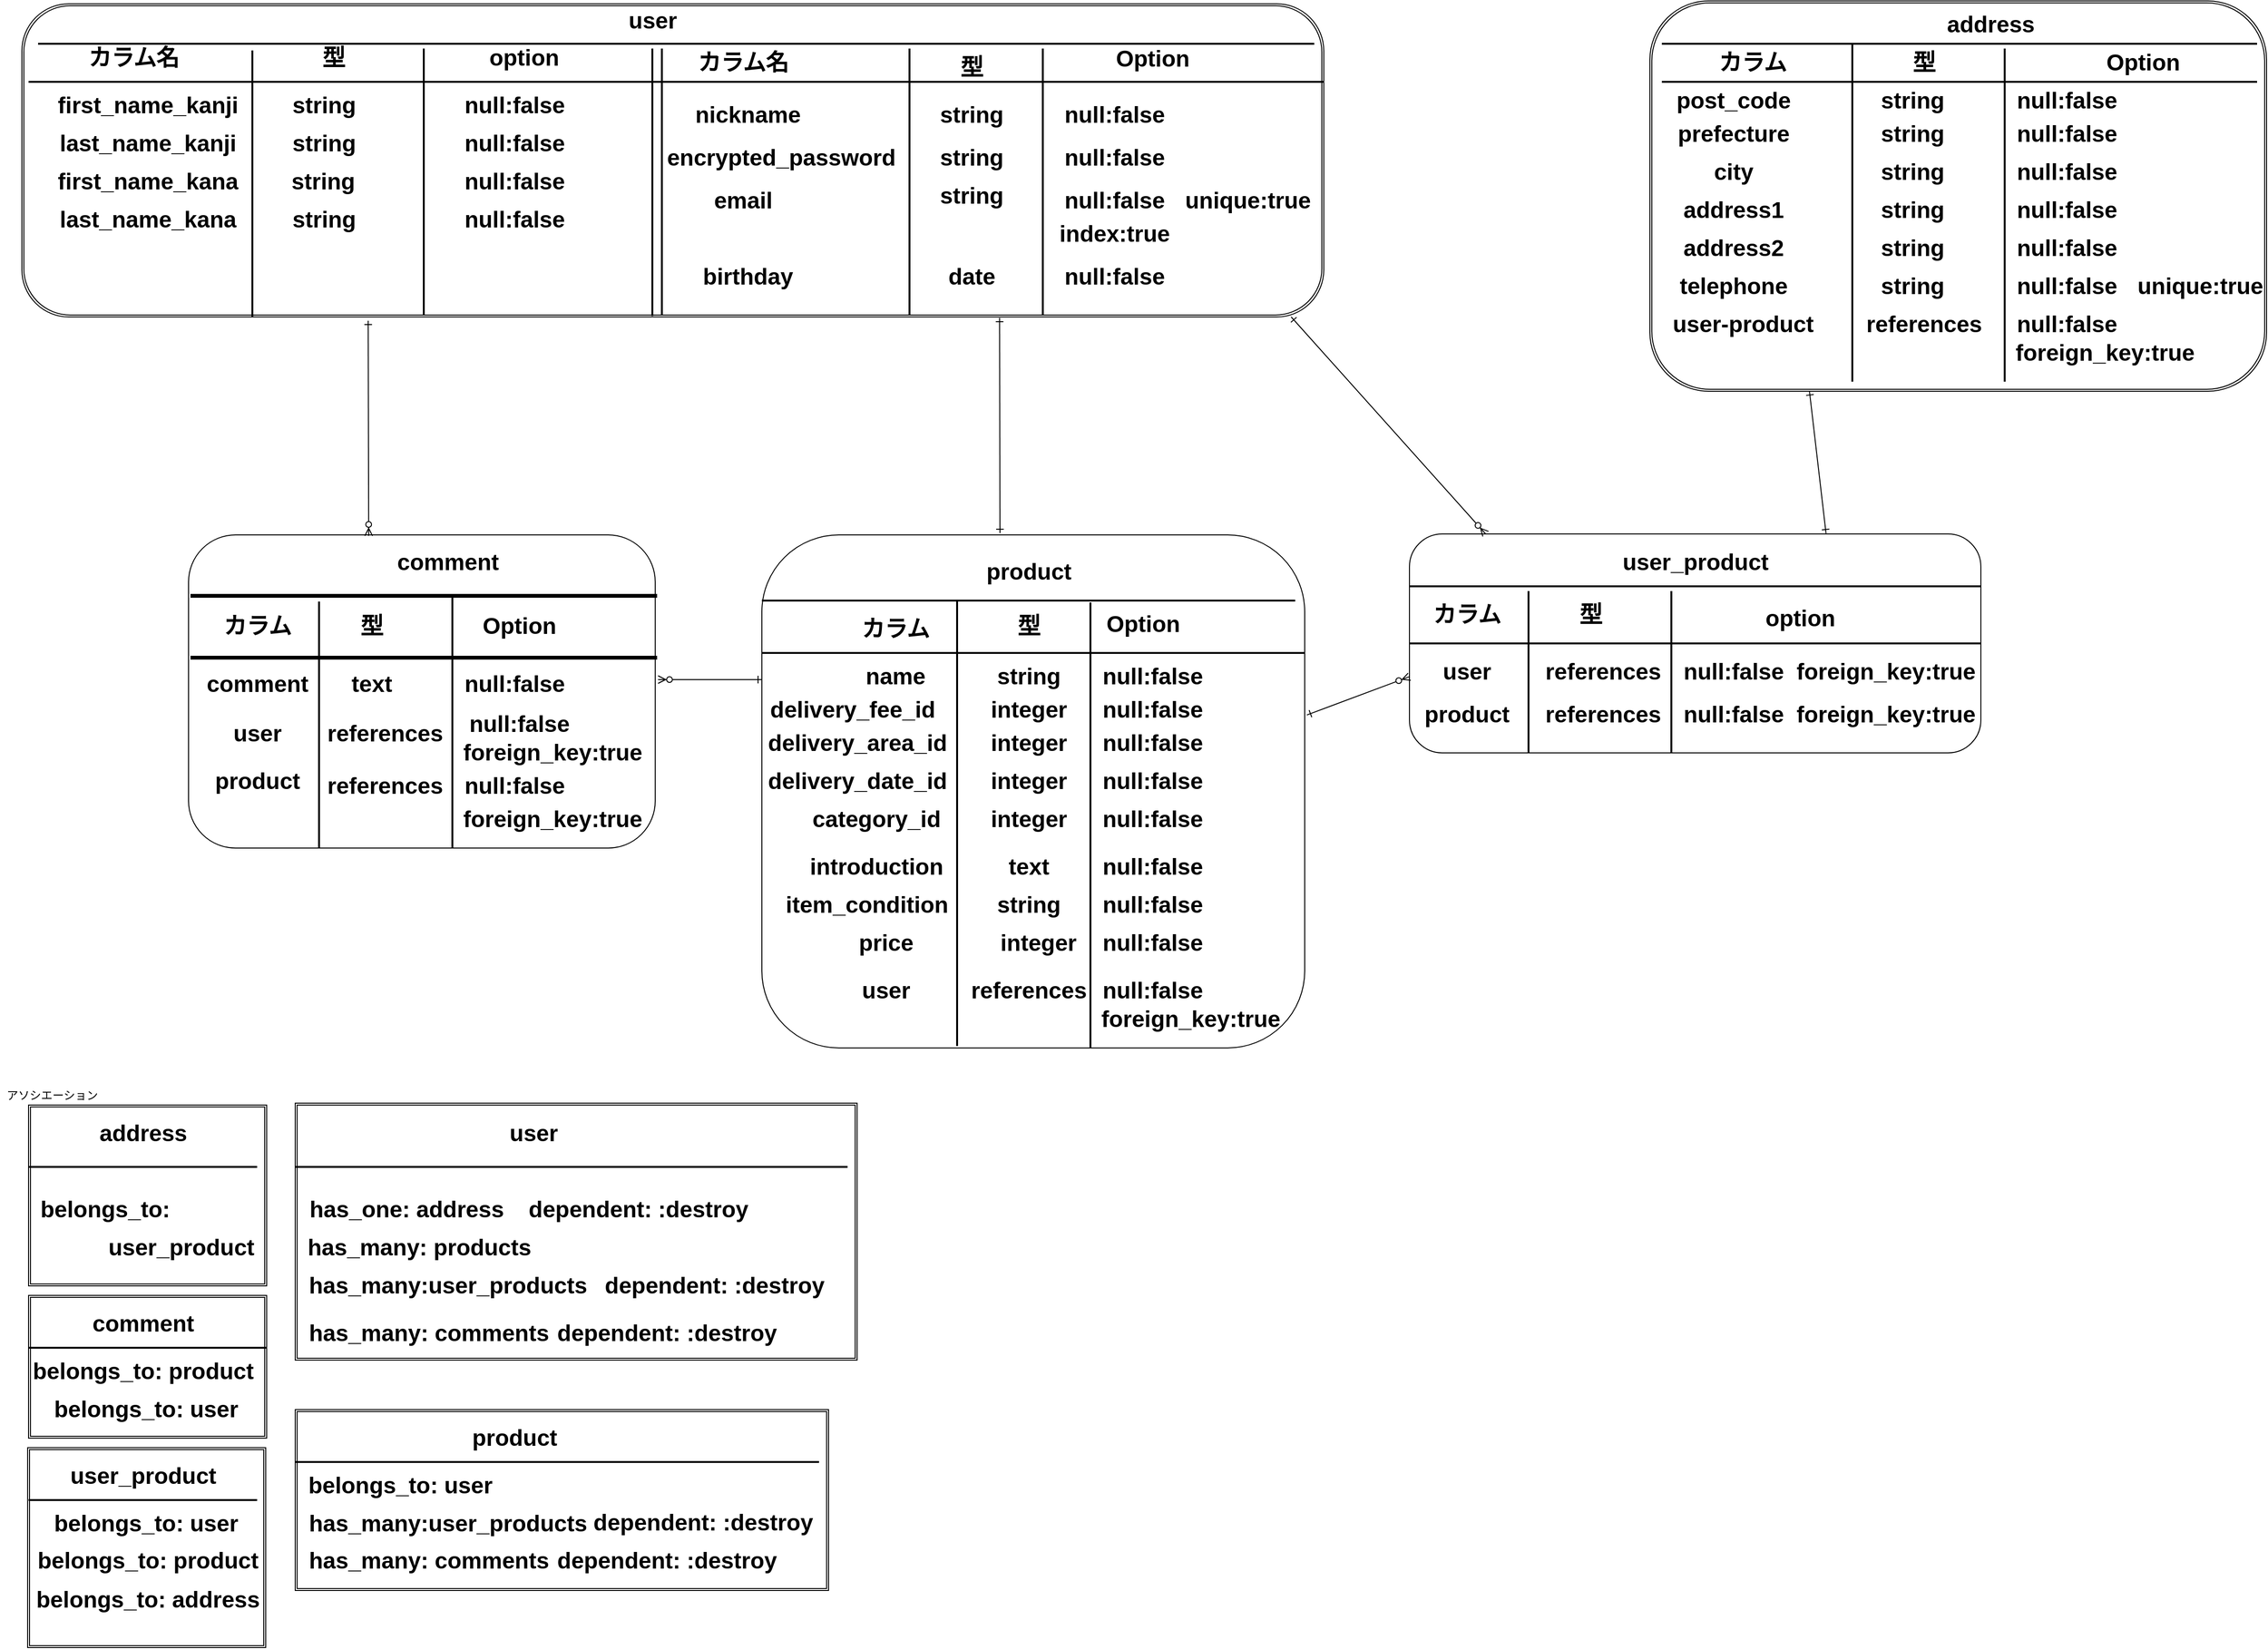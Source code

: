 <mxfile version="13.10.0" type="embed">
    <diagram id="647U5bfidk_C5RI7VSOH" name="ページ1">
        <mxGraphModel dx="568" dy="560" grid="1" gridSize="10" guides="1" tooltips="1" connect="0" arrows="0" fold="1" page="1" pageScale="1" pageWidth="827" pageHeight="1169" math="0" shadow="0">
            <root>
                <mxCell id="0"/>
                <mxCell id="1" parent="0"/>
                <mxCell id="357" value="" style="shape=ext;double=1;rounded=0;whiteSpace=wrap;html=1;" parent="1" vertex="1">
                    <mxGeometry x="40" y="1400" width="250" height="150" as="geometry"/>
                </mxCell>
                <mxCell id="343" value="" style="rounded=1;whiteSpace=wrap;html=1;" parent="1" vertex="1">
                    <mxGeometry x="208" y="601" width="490" height="329" as="geometry"/>
                </mxCell>
                <mxCell id="7" style="edgeStyle=none;sketch=0;orthogonalLoop=1;jettySize=auto;html=1;exitX=0.5;exitY=0;exitDx=0;exitDy=0;exitPerimeter=0;" parent="1" edge="1">
                    <mxGeometry relative="1" as="geometry">
                        <mxPoint x="215" y="260" as="sourcePoint"/>
                        <mxPoint x="215" y="260" as="targetPoint"/>
                    </mxGeometry>
                </mxCell>
                <mxCell id="89" value="" style="shape=ext;double=1;rounded=1;whiteSpace=wrap;html=1;" parent="1" vertex="1">
                    <mxGeometry x="33" y="43" width="1367" height="329" as="geometry"/>
                </mxCell>
                <mxCell id="90" value="" style="line;strokeWidth=2;html=1;" parent="1" vertex="1">
                    <mxGeometry x="50" y="80" width="660" height="10" as="geometry"/>
                </mxCell>
                <mxCell id="92" value="first_name_kanji" style="text;strokeColor=none;fillColor=none;html=1;fontSize=24;fontStyle=1;verticalAlign=middle;align=center;" parent="1" vertex="1">
                    <mxGeometry x="60" y="130" width="210" height="40" as="geometry"/>
                </mxCell>
                <mxCell id="94" value="last_name_kanji" style="text;strokeColor=none;fillColor=none;html=1;fontSize=24;fontStyle=1;verticalAlign=middle;align=center;" parent="1" vertex="1">
                    <mxGeometry x="60" y="170" width="210" height="40" as="geometry"/>
                </mxCell>
                <mxCell id="95" value="first_name_kana" style="text;strokeColor=none;fillColor=none;html=1;fontSize=24;fontStyle=1;verticalAlign=middle;align=center;" parent="1" vertex="1">
                    <mxGeometry x="110" y="210" width="110" height="40" as="geometry"/>
                </mxCell>
                <mxCell id="96" value="last_name_kana" style="text;strokeColor=none;fillColor=none;html=1;fontSize=24;fontStyle=1;verticalAlign=middle;align=center;" parent="1" vertex="1">
                    <mxGeometry x="112.5" y="250" width="105" height="40" as="geometry"/>
                </mxCell>
                <mxCell id="97" value="birthday" style="text;strokeColor=none;fillColor=none;html=1;fontSize=24;fontStyle=1;verticalAlign=middle;align=center;" parent="1" vertex="1">
                    <mxGeometry x="745" y="310" width="100" height="40" as="geometry"/>
                </mxCell>
                <mxCell id="102" value="" style="line;strokeWidth=2;html=1;" parent="1" vertex="1">
                    <mxGeometry x="40" y="120" width="1360" height="10" as="geometry"/>
                </mxCell>
                <mxCell id="103" value="" style="line;strokeWidth=2;direction=south;html=1;" parent="1" vertex="1">
                    <mxGeometry x="270" y="92" width="10" height="280" as="geometry"/>
                </mxCell>
                <mxCell id="104" value="カラム名" style="text;strokeColor=none;fillColor=none;html=1;fontSize=24;fontStyle=1;verticalAlign=middle;align=center;" parent="1" vertex="1">
                    <mxGeometry x="100" y="80" width="100" height="40" as="geometry"/>
                </mxCell>
                <mxCell id="106" value="型" style="text;strokeColor=none;fillColor=none;html=1;fontSize=24;fontStyle=1;verticalAlign=middle;align=center;" parent="1" vertex="1">
                    <mxGeometry x="310" y="80" width="100" height="40" as="geometry"/>
                </mxCell>
                <mxCell id="107" value="string" style="text;strokeColor=none;fillColor=none;html=1;fontSize=24;fontStyle=1;verticalAlign=middle;align=center;" parent="1" vertex="1">
                    <mxGeometry x="300" y="130" width="100" height="40" as="geometry"/>
                </mxCell>
                <mxCell id="108" value="string" style="text;strokeColor=none;fillColor=none;html=1;fontSize=24;fontStyle=1;verticalAlign=middle;align=center;" parent="1" vertex="1">
                    <mxGeometry x="300" y="170" width="100" height="40" as="geometry"/>
                </mxCell>
                <mxCell id="109" value="string" style="text;strokeColor=none;fillColor=none;html=1;fontSize=24;fontStyle=1;verticalAlign=middle;align=center;" parent="1" vertex="1">
                    <mxGeometry x="299" y="210" width="100" height="40" as="geometry"/>
                </mxCell>
                <mxCell id="110" value="string" style="text;strokeColor=none;fillColor=none;html=1;fontSize=24;fontStyle=1;verticalAlign=middle;align=center;" parent="1" vertex="1">
                    <mxGeometry x="300" y="250" width="100" height="40" as="geometry"/>
                </mxCell>
                <mxCell id="111" value="date" style="text;strokeColor=none;fillColor=none;html=1;fontSize=24;fontStyle=1;verticalAlign=middle;align=center;" parent="1" vertex="1">
                    <mxGeometry x="980" y="310" width="100" height="40" as="geometry"/>
                </mxCell>
                <mxCell id="117" value="" style="line;strokeWidth=2;direction=south;html=1;" parent="1" vertex="1">
                    <mxGeometry x="450" y="90" width="10" height="280" as="geometry"/>
                </mxCell>
                <mxCell id="119" value="option" style="text;strokeColor=none;fillColor=none;html=1;fontSize=24;fontStyle=1;verticalAlign=middle;align=center;" parent="1" vertex="1">
                    <mxGeometry x="510" y="80" width="100" height="40" as="geometry"/>
                </mxCell>
                <mxCell id="122" value="null:false" style="text;strokeColor=none;fillColor=none;html=1;fontSize=24;fontStyle=1;verticalAlign=middle;align=center;" parent="1" vertex="1">
                    <mxGeometry x="500" y="130" width="100" height="40" as="geometry"/>
                </mxCell>
                <mxCell id="123" value="null:false" style="text;strokeColor=none;fillColor=none;html=1;fontSize=24;fontStyle=1;verticalAlign=middle;align=center;" parent="1" vertex="1">
                    <mxGeometry x="500" y="170" width="100" height="40" as="geometry"/>
                </mxCell>
                <mxCell id="124" value="null:false" style="text;strokeColor=none;fillColor=none;html=1;fontSize=24;fontStyle=1;verticalAlign=middle;align=center;" parent="1" vertex="1">
                    <mxGeometry x="500" y="210" width="100" height="40" as="geometry"/>
                </mxCell>
                <mxCell id="125" value="null:false" style="text;strokeColor=none;fillColor=none;html=1;fontSize=24;fontStyle=1;verticalAlign=middle;align=center;" parent="1" vertex="1">
                    <mxGeometry x="500" y="250" width="100" height="40" as="geometry"/>
                </mxCell>
                <mxCell id="126" value="null:false" style="text;strokeColor=none;fillColor=none;html=1;fontSize=24;fontStyle=1;verticalAlign=middle;align=center;" parent="1" vertex="1">
                    <mxGeometry x="1130" y="310" width="100" height="40" as="geometry"/>
                </mxCell>
                <mxCell id="137" value="" style="line;strokeWidth=2;html=1;" parent="1" vertex="1">
                    <mxGeometry x="710" y="80" width="680" height="10" as="geometry"/>
                </mxCell>
                <mxCell id="138" value="nickname" style="text;strokeColor=none;fillColor=none;html=1;fontSize=24;fontStyle=1;verticalAlign=middle;align=center;" parent="1" vertex="1">
                    <mxGeometry x="745" y="140" width="100" height="40" as="geometry"/>
                </mxCell>
                <mxCell id="140" value="email" style="text;strokeColor=none;fillColor=none;html=1;fontSize=24;fontStyle=1;verticalAlign=middle;align=center;" parent="1" vertex="1">
                    <mxGeometry x="740" y="230" width="100" height="40" as="geometry"/>
                </mxCell>
                <mxCell id="141" value="" style="line;strokeWidth=2;direction=south;html=1;" parent="1" vertex="1">
                    <mxGeometry x="960" y="90" width="10" height="280" as="geometry"/>
                </mxCell>
                <mxCell id="144" value="string" style="text;strokeColor=none;fillColor=none;html=1;fontSize=24;fontStyle=1;verticalAlign=middle;align=center;" parent="1" vertex="1">
                    <mxGeometry x="980" y="140" width="100" height="40" as="geometry"/>
                </mxCell>
                <mxCell id="145" value="string" style="text;strokeColor=none;fillColor=none;html=1;fontSize=24;fontStyle=1;verticalAlign=middle;align=center;" parent="1" vertex="1">
                    <mxGeometry x="980" y="185" width="100" height="40" as="geometry"/>
                </mxCell>
                <mxCell id="146" value="string" style="text;strokeColor=none;fillColor=none;html=1;fontSize=24;fontStyle=1;verticalAlign=middle;align=center;rotation=0;" parent="1" vertex="1">
                    <mxGeometry x="980" y="225" width="100" height="40" as="geometry"/>
                </mxCell>
                <mxCell id="147" value="" style="line;strokeWidth=2;direction=south;html=1;" parent="1" vertex="1">
                    <mxGeometry x="1100" y="90" width="10" height="280" as="geometry"/>
                </mxCell>
                <mxCell id="149" value="null:false" style="text;strokeColor=none;fillColor=none;html=1;fontSize=24;fontStyle=1;verticalAlign=middle;align=center;" parent="1" vertex="1">
                    <mxGeometry x="1130" y="140" width="100" height="40" as="geometry"/>
                </mxCell>
                <mxCell id="151" value="null:false" style="text;strokeColor=none;fillColor=none;html=1;fontSize=24;fontStyle=1;verticalAlign=middle;align=center;" parent="1" vertex="1">
                    <mxGeometry x="1130" y="230" width="100" height="40" as="geometry"/>
                </mxCell>
                <mxCell id="152" value="unique:true" style="text;strokeColor=none;fillColor=none;html=1;fontSize=24;fontStyle=1;verticalAlign=middle;align=center;" parent="1" vertex="1">
                    <mxGeometry x="1270" y="230" width="100" height="40" as="geometry"/>
                </mxCell>
                <mxCell id="153" value="" style="shape=ext;double=1;rounded=1;whiteSpace=wrap;html=1;" parent="1" vertex="1">
                    <mxGeometry x="1742.5" y="40" width="647.5" height="410" as="geometry"/>
                </mxCell>
                <mxCell id="154" value="" style="line;strokeWidth=2;html=1;" parent="1" vertex="1">
                    <mxGeometry x="1755" y="80" width="625" height="10" as="geometry"/>
                </mxCell>
                <mxCell id="155" value="address" style="text;strokeColor=none;fillColor=none;html=1;fontSize=24;fontStyle=1;verticalAlign=middle;align=center;" parent="1" vertex="1">
                    <mxGeometry x="2050" y="45" width="100" height="40" as="geometry"/>
                </mxCell>
                <mxCell id="157" value="" style="line;strokeWidth=2;html=1;" parent="1" vertex="1">
                    <mxGeometry x="1755" y="120" width="625" height="10" as="geometry"/>
                </mxCell>
                <mxCell id="159" value="prefecture" style="text;strokeColor=none;fillColor=none;html=1;fontSize=24;fontStyle=1;verticalAlign=middle;align=center;" parent="1" vertex="1">
                    <mxGeometry x="1780" y="160" width="100" height="40" as="geometry"/>
                </mxCell>
                <mxCell id="160" value="city" style="text;strokeColor=none;fillColor=none;html=1;fontSize=24;fontStyle=1;verticalAlign=middle;align=center;" parent="1" vertex="1">
                    <mxGeometry x="1780" y="200" width="100" height="40" as="geometry"/>
                </mxCell>
                <mxCell id="161" value="address1" style="text;strokeColor=none;fillColor=none;html=1;fontSize=24;fontStyle=1;verticalAlign=middle;align=center;" parent="1" vertex="1">
                    <mxGeometry x="1780" y="240" width="100" height="40" as="geometry"/>
                </mxCell>
                <mxCell id="162" value="address2" style="text;strokeColor=none;fillColor=none;html=1;fontSize=24;fontStyle=1;verticalAlign=middle;align=center;" parent="1" vertex="1">
                    <mxGeometry x="1780" y="280" width="100" height="40" as="geometry"/>
                </mxCell>
                <mxCell id="163" value="telephone" style="text;strokeColor=none;fillColor=none;html=1;fontSize=24;fontStyle=1;verticalAlign=middle;align=center;" parent="1" vertex="1">
                    <mxGeometry x="1780" y="320" width="100" height="40" as="geometry"/>
                </mxCell>
                <mxCell id="164" value="カラム" style="text;strokeColor=none;fillColor=none;html=1;fontSize=24;fontStyle=1;verticalAlign=middle;align=center;" parent="1" vertex="1">
                    <mxGeometry x="1800" y="85" width="100" height="40" as="geometry"/>
                </mxCell>
                <mxCell id="165" value="" style="line;strokeWidth=2;direction=south;html=1;" parent="1" vertex="1">
                    <mxGeometry x="1950" y="85" width="10" height="355" as="geometry"/>
                </mxCell>
                <mxCell id="166" value="型" style="text;strokeColor=none;fillColor=none;html=1;fontSize=24;fontStyle=1;verticalAlign=middle;align=center;" parent="1" vertex="1">
                    <mxGeometry x="1980" y="85" width="100" height="40" as="geometry"/>
                </mxCell>
                <mxCell id="169" value="string" style="text;strokeColor=none;fillColor=none;html=1;fontSize=24;fontStyle=1;verticalAlign=middle;align=center;" parent="1" vertex="1">
                    <mxGeometry x="1968" y="240" width="100" height="40" as="geometry"/>
                </mxCell>
                <mxCell id="170" value="string" style="text;strokeColor=none;fillColor=none;html=1;fontSize=24;fontStyle=1;verticalAlign=middle;align=center;" parent="1" vertex="1">
                    <mxGeometry x="1968" y="160" width="100" height="40" as="geometry"/>
                </mxCell>
                <mxCell id="171" value="string" style="text;strokeColor=none;fillColor=none;html=1;fontSize=24;fontStyle=1;verticalAlign=middle;align=center;" parent="1" vertex="1">
                    <mxGeometry x="1968" y="200" width="100" height="40" as="geometry"/>
                </mxCell>
                <mxCell id="172" value="string" style="text;strokeColor=none;fillColor=none;html=1;fontSize=24;fontStyle=1;verticalAlign=middle;align=center;" parent="1" vertex="1">
                    <mxGeometry x="1968" y="280" width="100" height="40" as="geometry"/>
                </mxCell>
                <mxCell id="174" value="" style="line;strokeWidth=2;direction=south;html=1;" parent="1" vertex="1">
                    <mxGeometry x="2110" y="90" width="10" height="350" as="geometry"/>
                </mxCell>
                <mxCell id="175" value="user-product" style="text;strokeColor=none;fillColor=none;html=1;fontSize=24;fontStyle=1;verticalAlign=middle;align=center;" parent="1" vertex="1">
                    <mxGeometry x="1790" y="360" width="100" height="40" as="geometry"/>
                </mxCell>
                <mxCell id="176" value="references" style="text;strokeColor=none;fillColor=none;html=1;fontSize=24;fontStyle=1;verticalAlign=middle;align=center;" parent="1" vertex="1">
                    <mxGeometry x="1980" y="360" width="100" height="40" as="geometry"/>
                </mxCell>
                <mxCell id="178" value="Option" style="text;strokeColor=none;fillColor=none;html=1;fontSize=24;fontStyle=1;verticalAlign=middle;align=center;" parent="1" vertex="1">
                    <mxGeometry x="2210" y="85" width="100" height="40" as="geometry"/>
                </mxCell>
                <mxCell id="179" value="null:false" style="text;strokeColor=none;fillColor=none;html=1;fontSize=24;fontStyle=1;verticalAlign=middle;align=center;" parent="1" vertex="1">
                    <mxGeometry x="2130" y="125" width="100" height="40" as="geometry"/>
                </mxCell>
                <mxCell id="180" value="null:false" style="text;strokeColor=none;fillColor=none;html=1;fontSize=24;fontStyle=1;verticalAlign=middle;align=center;" parent="1" vertex="1">
                    <mxGeometry x="2130" y="160" width="100" height="40" as="geometry"/>
                </mxCell>
                <mxCell id="181" value="null:false" style="text;strokeColor=none;fillColor=none;html=1;fontSize=24;fontStyle=1;verticalAlign=middle;align=center;" parent="1" vertex="1">
                    <mxGeometry x="2130" y="200" width="100" height="40" as="geometry"/>
                </mxCell>
                <mxCell id="184" value="null:false" style="text;strokeColor=none;fillColor=none;html=1;fontSize=24;fontStyle=1;verticalAlign=middle;align=center;" parent="1" vertex="1">
                    <mxGeometry x="2130" y="360" width="100" height="40" as="geometry"/>
                </mxCell>
                <mxCell id="185" value="unique:true" style="text;strokeColor=none;fillColor=none;html=1;fontSize=24;fontStyle=1;verticalAlign=middle;align=center;" parent="1" vertex="1">
                    <mxGeometry x="2270" y="320" width="100" height="40" as="geometry"/>
                </mxCell>
                <mxCell id="196" value="" style="rounded=1;whiteSpace=wrap;html=1;" parent="1" vertex="1">
                    <mxGeometry x="810" y="601" width="570" height="539" as="geometry"/>
                </mxCell>
                <mxCell id="198" value="" style="rounded=1;whiteSpace=wrap;html=1;" parent="1" vertex="1">
                    <mxGeometry x="1490" y="600" width="600" height="230" as="geometry"/>
                </mxCell>
                <mxCell id="199" value="" style="line;strokeWidth=2;html=1;" parent="1" vertex="1">
                    <mxGeometry x="1490" y="650" width="600" height="10" as="geometry"/>
                </mxCell>
                <mxCell id="200" value="user_product" style="text;strokeColor=none;fillColor=none;html=1;fontSize=24;fontStyle=1;verticalAlign=middle;align=center;" parent="1" vertex="1">
                    <mxGeometry x="1740" y="610" width="100" height="40" as="geometry"/>
                </mxCell>
                <mxCell id="201" value="" style="line;strokeWidth=2;html=1;" parent="1" vertex="1">
                    <mxGeometry x="1490" y="710" width="600" height="10" as="geometry"/>
                </mxCell>
                <mxCell id="202" value="カラム" style="text;strokeColor=none;fillColor=none;html=1;fontSize=24;fontStyle=1;verticalAlign=middle;align=center;" parent="1" vertex="1">
                    <mxGeometry x="1500" y="665" width="100" height="40" as="geometry"/>
                </mxCell>
                <mxCell id="203" value="user" style="text;strokeColor=none;fillColor=none;html=1;fontSize=24;fontStyle=1;verticalAlign=middle;align=center;" parent="1" vertex="1">
                    <mxGeometry x="1500" y="725" width="100" height="40" as="geometry"/>
                </mxCell>
                <mxCell id="205" value="product" style="text;strokeColor=none;fillColor=none;html=1;fontSize=24;fontStyle=1;verticalAlign=middle;align=center;" parent="1" vertex="1">
                    <mxGeometry x="1500" y="770" width="100" height="40" as="geometry"/>
                </mxCell>
                <mxCell id="206" value="" style="line;strokeWidth=2;direction=south;html=1;" parent="1" vertex="1">
                    <mxGeometry x="1610" y="660" width="10" height="170" as="geometry"/>
                </mxCell>
                <mxCell id="207" value="型" style="text;strokeColor=none;fillColor=none;html=1;fontSize=24;fontStyle=1;verticalAlign=middle;align=center;" parent="1" vertex="1">
                    <mxGeometry x="1630" y="665" width="100" height="40" as="geometry"/>
                </mxCell>
                <mxCell id="209" value="references" style="text;strokeColor=none;fillColor=none;html=1;fontSize=24;fontStyle=1;verticalAlign=middle;align=center;" parent="1" vertex="1">
                    <mxGeometry x="1642.5" y="725" width="100" height="40" as="geometry"/>
                </mxCell>
                <mxCell id="210" value="references" style="text;strokeColor=none;fillColor=none;html=1;fontSize=24;fontStyle=1;verticalAlign=middle;align=center;" parent="1" vertex="1">
                    <mxGeometry x="1642.5" y="770" width="100" height="40" as="geometry"/>
                </mxCell>
                <mxCell id="211" value="" style="line;strokeWidth=2;direction=south;html=1;" parent="1" vertex="1">
                    <mxGeometry x="1760" y="660" width="10" height="170" as="geometry"/>
                </mxCell>
                <mxCell id="212" value="option" style="text;strokeColor=none;fillColor=none;html=1;fontSize=24;fontStyle=1;verticalAlign=middle;align=center;" parent="1" vertex="1">
                    <mxGeometry x="1850" y="669" width="100" height="40" as="geometry"/>
                </mxCell>
                <mxCell id="214" value="" style="line;strokeWidth=2;html=1;" parent="1" vertex="1">
                    <mxGeometry x="810" y="665" width="560" height="10" as="geometry"/>
                </mxCell>
                <mxCell id="215" value="product" style="text;strokeColor=none;fillColor=none;html=1;fontSize=24;fontStyle=1;verticalAlign=middle;align=center;" parent="1" vertex="1">
                    <mxGeometry x="1040" y="620" width="100" height="40" as="geometry"/>
                </mxCell>
                <mxCell id="216" value="Option" style="text;strokeColor=none;fillColor=none;html=1;fontSize=24;fontStyle=1;verticalAlign=middle;align=center;" parent="1" vertex="1">
                    <mxGeometry x="1160" y="677" width="100" height="35" as="geometry"/>
                </mxCell>
                <mxCell id="217" value="" style="line;strokeWidth=2;html=1;" parent="1" vertex="1">
                    <mxGeometry x="810" y="720" width="570" height="10" as="geometry"/>
                </mxCell>
                <mxCell id="218" value="name" style="text;strokeColor=none;fillColor=none;html=1;fontSize=24;fontStyle=1;verticalAlign=middle;align=center;" parent="1" vertex="1">
                    <mxGeometry x="900" y="730" width="100" height="40" as="geometry"/>
                </mxCell>
                <mxCell id="222" value="category_id" style="text;strokeColor=none;fillColor=none;html=1;fontSize=24;fontStyle=1;verticalAlign=middle;align=center;" parent="1" vertex="1">
                    <mxGeometry x="880" y="880" width="100" height="40" as="geometry"/>
                </mxCell>
                <mxCell id="223" value="delivery_fee_id" style="text;strokeColor=none;fillColor=none;html=1;fontSize=24;fontStyle=1;verticalAlign=middle;align=center;" parent="1" vertex="1">
                    <mxGeometry x="850" y="765" width="110" height="40" as="geometry"/>
                </mxCell>
                <mxCell id="224" value="カラム" style="text;strokeColor=none;fillColor=none;html=1;fontSize=24;fontStyle=1;verticalAlign=middle;align=center;" parent="1" vertex="1">
                    <mxGeometry x="900" y="682" width="100" height="35" as="geometry"/>
                </mxCell>
                <mxCell id="225" value="delivery_area_id" style="text;strokeColor=none;fillColor=none;html=1;fontSize=24;fontStyle=1;verticalAlign=middle;align=center;" parent="1" vertex="1">
                    <mxGeometry x="860" y="800" width="100" height="40" as="geometry"/>
                </mxCell>
                <mxCell id="226" value="product" style="text;strokeColor=none;fillColor=none;html=1;fontSize=24;fontStyle=1;verticalAlign=middle;align=center;" parent="1" vertex="1">
                    <mxGeometry x="230" y="840" width="100" height="40" as="geometry"/>
                </mxCell>
                <mxCell id="229" value="" style="line;strokeWidth=2;direction=south;html=1;" parent="1" vertex="1">
                    <mxGeometry x="1010" y="669" width="10" height="469" as="geometry"/>
                </mxCell>
                <mxCell id="230" value="" style="line;strokeWidth=2;direction=south;html=1;" parent="1" vertex="1">
                    <mxGeometry x="1150" y="672" width="10" height="468" as="geometry"/>
                </mxCell>
                <mxCell id="231" value="型" style="text;strokeColor=none;fillColor=none;html=1;fontSize=24;fontStyle=1;verticalAlign=middle;align=center;" parent="1" vertex="1">
                    <mxGeometry x="1040" y="677" width="100" height="40" as="geometry"/>
                </mxCell>
                <mxCell id="232" value="string" style="text;strokeColor=none;fillColor=none;html=1;fontSize=24;fontStyle=1;verticalAlign=middle;align=center;" parent="1" vertex="1">
                    <mxGeometry x="1040" y="730" width="100" height="40" as="geometry"/>
                </mxCell>
                <mxCell id="233" value="text" style="text;strokeColor=none;fillColor=none;html=1;fontSize=24;fontStyle=1;verticalAlign=middle;align=center;" parent="1" vertex="1">
                    <mxGeometry x="350" y="738" width="100" height="40" as="geometry"/>
                </mxCell>
                <mxCell id="235" value="references" style="text;strokeColor=none;fillColor=none;html=1;fontSize=24;fontStyle=1;verticalAlign=middle;align=center;" parent="1" vertex="1">
                    <mxGeometry x="364" y="790" width="100" height="40" as="geometry"/>
                </mxCell>
                <mxCell id="243" value="null:false" style="text;strokeColor=none;fillColor=none;html=1;fontSize=24;fontStyle=1;verticalAlign=middle;align=center;" parent="1" vertex="1">
                    <mxGeometry x="1170" y="730" width="100" height="40" as="geometry"/>
                </mxCell>
                <mxCell id="244" value="null:false" style="text;strokeColor=none;fillColor=none;html=1;fontSize=24;fontStyle=1;verticalAlign=middle;align=center;" parent="1" vertex="1">
                    <mxGeometry x="1170" y="765" width="100" height="40" as="geometry"/>
                </mxCell>
                <mxCell id="245" value="null:false" style="text;strokeColor=none;fillColor=none;html=1;fontSize=24;fontStyle=1;verticalAlign=middle;align=center;" parent="1" vertex="1">
                    <mxGeometry x="500" y="850" width="100" height="30" as="geometry"/>
                </mxCell>
                <mxCell id="246" value="null:false" style="text;strokeColor=none;fillColor=none;html=1;fontSize=24;fontStyle=1;verticalAlign=middle;align=center;" parent="1" vertex="1">
                    <mxGeometry x="1170" y="800" width="100" height="40" as="geometry"/>
                </mxCell>
                <mxCell id="248" value="null:false" style="text;strokeColor=none;fillColor=none;html=1;fontSize=24;fontStyle=1;verticalAlign=middle;align=center;" parent="1" vertex="1">
                    <mxGeometry x="505" y="780" width="100" height="40" as="geometry"/>
                </mxCell>
                <mxCell id="249" value="null:false" style="text;strokeColor=none;fillColor=none;html=1;fontSize=24;fontStyle=1;verticalAlign=middle;align=center;" parent="1" vertex="1">
                    <mxGeometry x="1170" y="880" width="100" height="40" as="geometry"/>
                </mxCell>
                <mxCell id="252" value="null:false" style="text;strokeColor=none;fillColor=none;html=1;fontSize=24;fontStyle=1;verticalAlign=middle;align=center;" parent="1" vertex="1">
                    <mxGeometry x="500" y="738" width="100" height="40" as="geometry"/>
                </mxCell>
                <mxCell id="258" value="null:false" style="text;strokeColor=none;fillColor=none;html=1;fontSize=24;fontStyle=1;verticalAlign=middle;align=center;" parent="1" vertex="1">
                    <mxGeometry x="1780" y="725" width="100" height="40" as="geometry"/>
                </mxCell>
                <mxCell id="259" value="null:false" style="text;strokeColor=none;fillColor=none;html=1;fontSize=24;fontStyle=1;verticalAlign=middle;align=center;" parent="1" vertex="1">
                    <mxGeometry x="1780" y="770" width="100" height="40" as="geometry"/>
                </mxCell>
                <mxCell id="260" value="foreign_key:true" style="text;strokeColor=none;fillColor=none;html=1;fontSize=24;fontStyle=1;verticalAlign=middle;align=center;" parent="1" vertex="1">
                    <mxGeometry x="1940" y="770" width="100" height="40" as="geometry"/>
                </mxCell>
                <mxCell id="261" value="foreign_key:true" style="text;strokeColor=none;fillColor=none;html=1;fontSize=24;fontStyle=1;verticalAlign=middle;align=center;" parent="1" vertex="1">
                    <mxGeometry x="1940" y="725" width="100" height="40" as="geometry"/>
                </mxCell>
                <mxCell id="262" value="index:true" style="text;strokeColor=none;fillColor=none;html=1;fontSize=24;fontStyle=1;verticalAlign=middle;align=center;" parent="1" vertex="1">
                    <mxGeometry x="1130" y="265" width="100" height="40" as="geometry"/>
                </mxCell>
                <mxCell id="265" value="foreign_key:true" style="text;strokeColor=none;fillColor=none;html=1;fontSize=24;fontStyle=1;verticalAlign=middle;align=center;" parent="1" vertex="1">
                    <mxGeometry x="2170" y="390" width="100" height="40" as="geometry"/>
                </mxCell>
                <mxCell id="266" value="post_code" style="text;strokeColor=none;fillColor=none;html=1;fontSize=24;fontStyle=1;verticalAlign=middle;align=center;" parent="1" vertex="1">
                    <mxGeometry x="1780" y="125" width="100" height="40" as="geometry"/>
                </mxCell>
                <mxCell id="270" value="アソシエーション" style="text;html=1;strokeColor=none;fillColor=none;align=center;verticalAlign=middle;whiteSpace=wrap;rounded=0;" parent="1" vertex="1">
                    <mxGeometry x="10" y="1180" width="110" height="20" as="geometry"/>
                </mxCell>
                <mxCell id="296" value="" style="shape=ext;double=1;rounded=0;whiteSpace=wrap;html=1;" parent="1" vertex="1">
                    <mxGeometry x="40" y="1200" width="250" height="190" as="geometry"/>
                </mxCell>
                <mxCell id="297" value="address" style="text;strokeColor=none;fillColor=none;html=1;fontSize=24;fontStyle=1;verticalAlign=middle;align=center;" parent="1" vertex="1">
                    <mxGeometry x="110" y="1210" width="100" height="40" as="geometry"/>
                </mxCell>
                <mxCell id="298" value="" style="line;strokeWidth=2;html=1;" parent="1" vertex="1">
                    <mxGeometry x="40" y="1260" width="240" height="10" as="geometry"/>
                </mxCell>
                <mxCell id="300" value="" style="shape=ext;double=1;rounded=0;whiteSpace=wrap;html=1;" parent="1" vertex="1">
                    <mxGeometry x="39" y="1560" width="250" height="210" as="geometry"/>
                </mxCell>
                <mxCell id="301" value="comment" style="text;strokeColor=none;fillColor=none;html=1;fontSize=24;fontStyle=1;verticalAlign=middle;align=center;" parent="1" vertex="1">
                    <mxGeometry x="110" y="1410" width="100" height="40" as="geometry"/>
                </mxCell>
                <mxCell id="302" value="" style="line;strokeWidth=2;html=1;" parent="1" vertex="1">
                    <mxGeometry x="40" y="1450" width="250" height="10" as="geometry"/>
                </mxCell>
                <mxCell id="303" value="belongs_to: user" style="text;strokeColor=none;fillColor=none;html=1;fontSize=24;fontStyle=1;verticalAlign=middle;align=center;" parent="1" vertex="1">
                    <mxGeometry x="112.5" y="1500" width="100" height="40" as="geometry"/>
                </mxCell>
                <mxCell id="304" value="belongs_to: product" style="text;strokeColor=none;fillColor=none;html=1;fontSize=24;fontStyle=1;verticalAlign=middle;align=center;" parent="1" vertex="1">
                    <mxGeometry x="110" y="1460" width="100" height="40" as="geometry"/>
                </mxCell>
                <mxCell id="305" value="" style="shape=ext;double=1;rounded=0;whiteSpace=wrap;html=1;" parent="1" vertex="1">
                    <mxGeometry x="320" y="1198" width="590" height="270" as="geometry"/>
                </mxCell>
                <mxCell id="306" value="user" style="text;strokeColor=none;fillColor=none;html=1;fontSize=24;fontStyle=1;verticalAlign=middle;align=center;" parent="1" vertex="1">
                    <mxGeometry x="520" y="1210" width="100" height="40" as="geometry"/>
                </mxCell>
                <mxCell id="307" value="" style="line;strokeWidth=2;html=1;" parent="1" vertex="1">
                    <mxGeometry x="320" y="1260" width="580" height="10" as="geometry"/>
                </mxCell>
                <mxCell id="310" value="has_one: address&amp;nbsp;" style="text;strokeColor=none;fillColor=none;html=1;fontSize=24;fontStyle=1;verticalAlign=middle;align=center;" parent="1" vertex="1">
                    <mxGeometry x="390" y="1290" width="100" height="40" as="geometry"/>
                </mxCell>
                <mxCell id="319" value="has_many: products" style="text;strokeColor=none;fillColor=none;html=1;fontSize=24;fontStyle=1;verticalAlign=middle;align=center;" parent="1" vertex="1">
                    <mxGeometry x="400" y="1330" width="100" height="40" as="geometry"/>
                </mxCell>
                <mxCell id="320" value="has_many: comments" style="text;strokeColor=none;fillColor=none;html=1;fontSize=24;fontStyle=1;verticalAlign=middle;align=center;" parent="1" vertex="1">
                    <mxGeometry x="410" y="1420" width="100" height="40" as="geometry"/>
                </mxCell>
                <mxCell id="321" value="" style="shape=ext;double=1;rounded=0;whiteSpace=wrap;html=1;" parent="1" vertex="1">
                    <mxGeometry x="320" y="1520" width="560" height="190" as="geometry"/>
                </mxCell>
                <mxCell id="323" value="dependent: :destroy" style="text;strokeColor=none;fillColor=none;html=1;fontSize=24;fontStyle=1;verticalAlign=middle;align=center;" parent="1" vertex="1">
                    <mxGeometry x="630" y="1290" width="100" height="40" as="geometry"/>
                </mxCell>
                <mxCell id="324" value="dependent: :destroy" style="text;strokeColor=none;fillColor=none;html=1;fontSize=24;fontStyle=1;verticalAlign=middle;align=center;" parent="1" vertex="1">
                    <mxGeometry x="660" y="1420" width="100" height="40" as="geometry"/>
                </mxCell>
                <mxCell id="325" value="product" style="text;strokeColor=none;fillColor=none;html=1;fontSize=24;fontStyle=1;verticalAlign=middle;align=center;" parent="1" vertex="1">
                    <mxGeometry x="500" y="1530" width="100" height="40" as="geometry"/>
                </mxCell>
                <mxCell id="326" value="" style="line;strokeWidth=2;html=1;" parent="1" vertex="1">
                    <mxGeometry x="320" y="1570" width="550" height="10" as="geometry"/>
                </mxCell>
                <mxCell id="327" value="belongs_to: user" style="text;strokeColor=none;fillColor=none;html=1;fontSize=24;fontStyle=1;verticalAlign=middle;align=center;" parent="1" vertex="1">
                    <mxGeometry x="380" y="1580" width="100" height="40" as="geometry"/>
                </mxCell>
                <mxCell id="328" value="has_many: comments" style="text;strokeColor=none;fillColor=none;html=1;fontSize=24;fontStyle=1;verticalAlign=middle;align=center;" parent="1" vertex="1">
                    <mxGeometry x="410" y="1659" width="100" height="40" as="geometry"/>
                </mxCell>
                <mxCell id="329" value="dependent: :destroy" style="text;strokeColor=none;fillColor=none;html=1;fontSize=24;fontStyle=1;verticalAlign=middle;align=center;" parent="1" vertex="1">
                    <mxGeometry x="660" y="1659" width="100" height="40" as="geometry"/>
                </mxCell>
                <mxCell id="330" value="user" style="text;strokeColor=none;fillColor=none;html=1;fontSize=24;fontStyle=1;verticalAlign=middle;align=center;" parent="1" vertex="1">
                    <mxGeometry x="645" y="41" width="100" height="40" as="geometry"/>
                </mxCell>
                <mxCell id="332" value="" style="line;strokeWidth=2;direction=south;html=1;" parent="1" vertex="1">
                    <mxGeometry x="690" y="90" width="10" height="281" as="geometry"/>
                </mxCell>
                <mxCell id="333" value="" style="line;strokeWidth=2;direction=south;html=1;" parent="1" vertex="1">
                    <mxGeometry x="700" y="90" width="10" height="280" as="geometry"/>
                </mxCell>
                <mxCell id="334" value="カラム名" style="text;strokeColor=none;fillColor=none;html=1;fontSize=24;fontStyle=1;verticalAlign=middle;align=center;" parent="1" vertex="1">
                    <mxGeometry x="740" y="85" width="100" height="40" as="geometry"/>
                </mxCell>
                <mxCell id="335" value="encrypted_password" style="text;strokeColor=none;fillColor=none;html=1;fontSize=24;fontStyle=1;verticalAlign=middle;align=center;" parent="1" vertex="1">
                    <mxGeometry x="780" y="180" width="100" height="50" as="geometry"/>
                </mxCell>
                <mxCell id="336" value="型" style="text;strokeColor=none;fillColor=none;html=1;fontSize=24;fontStyle=1;verticalAlign=middle;align=center;" parent="1" vertex="1">
                    <mxGeometry x="980" y="90" width="100" height="40" as="geometry"/>
                </mxCell>
                <mxCell id="337" value="Option" style="text;strokeColor=none;fillColor=none;html=1;fontSize=24;fontStyle=1;verticalAlign=middle;align=center;" parent="1" vertex="1">
                    <mxGeometry x="1170" y="81" width="100" height="40" as="geometry"/>
                </mxCell>
                <mxCell id="338" value="null:false" style="text;strokeColor=none;fillColor=none;html=1;fontSize=24;fontStyle=1;verticalAlign=middle;align=center;" parent="1" vertex="1">
                    <mxGeometry x="1130" y="185" width="100" height="40" as="geometry"/>
                </mxCell>
                <mxCell id="340" value="integer" style="text;strokeColor=none;fillColor=none;html=1;fontSize=24;fontStyle=1;verticalAlign=middle;align=center;" parent="1" vertex="1">
                    <mxGeometry x="1040" y="880" width="100" height="40" as="geometry"/>
                </mxCell>
                <mxCell id="341" value="integer" style="text;strokeColor=none;fillColor=none;html=1;fontSize=24;fontStyle=1;verticalAlign=middle;align=center;" parent="1" vertex="1">
                    <mxGeometry x="1040" y="765" width="100" height="40" as="geometry"/>
                </mxCell>
                <mxCell id="342" value="integer" style="text;strokeColor=none;fillColor=none;html=1;fontSize=24;fontStyle=1;verticalAlign=middle;align=center;" parent="1" vertex="1">
                    <mxGeometry x="1040" y="840" width="100" height="40" as="geometry"/>
                </mxCell>
                <mxCell id="344" value="comment" style="text;strokeColor=none;fillColor=none;html=1;fontSize=24;fontStyle=1;verticalAlign=middle;align=center;" parent="1" vertex="1">
                    <mxGeometry x="430" y="610" width="100" height="40" as="geometry"/>
                </mxCell>
                <mxCell id="345" value="" style="line;strokeWidth=4;html=1;perimeter=backbonePerimeter;points=[];outlineConnect=0;" parent="1" vertex="1">
                    <mxGeometry x="210" y="660" width="490" height="10" as="geometry"/>
                </mxCell>
                <mxCell id="346" value="" style="line;strokeWidth=4;html=1;perimeter=backbonePerimeter;points=[];outlineConnect=0;" parent="1" vertex="1">
                    <mxGeometry x="210" y="725" width="490" height="10" as="geometry"/>
                </mxCell>
                <mxCell id="347" value="カラム" style="text;strokeColor=none;fillColor=none;html=1;fontSize=24;fontStyle=1;verticalAlign=middle;align=center;" parent="1" vertex="1">
                    <mxGeometry x="230" y="677" width="100" height="40" as="geometry"/>
                </mxCell>
                <mxCell id="228" value="delivery_date_id" style="text;strokeColor=none;fillColor=none;html=1;fontSize=24;fontStyle=1;verticalAlign=middle;align=center;" parent="1" vertex="1">
                    <mxGeometry x="860" y="840" width="100" height="40" as="geometry"/>
                </mxCell>
                <mxCell id="349" value="" style="line;strokeWidth=2;direction=south;html=1;" parent="1" vertex="1">
                    <mxGeometry x="340" y="671" width="10" height="259" as="geometry"/>
                </mxCell>
                <mxCell id="350" value="" style="line;strokeWidth=2;direction=south;html=1;" parent="1" vertex="1">
                    <mxGeometry x="480" y="665" width="10" height="265" as="geometry"/>
                </mxCell>
                <mxCell id="351" value="型" style="text;strokeColor=none;fillColor=none;html=1;fontSize=24;fontStyle=1;verticalAlign=middle;align=center;" parent="1" vertex="1">
                    <mxGeometry x="350" y="677" width="100" height="40" as="geometry"/>
                </mxCell>
                <mxCell id="352" value="Option" style="text;strokeColor=none;fillColor=none;html=1;fontSize=24;fontStyle=1;verticalAlign=middle;align=center;" parent="1" vertex="1">
                    <mxGeometry x="505" y="677" width="100" height="40" as="geometry"/>
                </mxCell>
                <mxCell id="355" value="" style="endArrow=ERone;html=1;entryX=0.266;entryY=1.012;entryDx=0;entryDy=0;entryPerimeter=0;startArrow=ERzeroToMany;startFill=1;endFill=0;exitX=0.386;exitY=0.003;exitDx=0;exitDy=0;exitPerimeter=0;" parent="1" source="343" target="89" edge="1">
                    <mxGeometry width="50" height="50" relative="1" as="geometry">
                        <mxPoint x="220" y="600" as="sourcePoint"/>
                        <mxPoint x="270" y="530" as="targetPoint"/>
                        <Array as="points"/>
                    </mxGeometry>
                </mxCell>
                <mxCell id="358" value="user_product" style="text;strokeColor=none;fillColor=none;html=1;fontSize=24;fontStyle=1;verticalAlign=middle;align=center;" parent="1" vertex="1">
                    <mxGeometry x="110" y="1570" width="100" height="40" as="geometry"/>
                </mxCell>
                <mxCell id="359" value="" style="line;strokeWidth=2;html=1;" parent="1" vertex="1">
                    <mxGeometry x="40" y="1610" width="240" height="10" as="geometry"/>
                </mxCell>
                <mxCell id="360" value="belongs_to: user" style="text;strokeColor=none;fillColor=none;html=1;fontSize=24;fontStyle=1;verticalAlign=middle;align=center;" parent="1" vertex="1">
                    <mxGeometry x="112.5" y="1620" width="100" height="40" as="geometry"/>
                </mxCell>
                <mxCell id="361" value="belongs_to: product" style="text;strokeColor=none;fillColor=none;html=1;fontSize=24;fontStyle=1;verticalAlign=middle;align=center;" parent="1" vertex="1">
                    <mxGeometry x="115" y="1659" width="100" height="40" as="geometry"/>
                </mxCell>
                <mxCell id="370" value="" style="endArrow=ERone;html=1;startArrow=ERzeroToMany;startFill=1;endFill=0;" parent="1" edge="1">
                    <mxGeometry width="50" height="50" relative="1" as="geometry">
                        <mxPoint x="701" y="753" as="sourcePoint"/>
                        <mxPoint x="810" y="753" as="targetPoint"/>
                    </mxGeometry>
                </mxCell>
                <mxCell id="371" value="" style="endArrow=ERzeroToMany;html=1;entryX=0;entryY=0.652;entryDx=0;entryDy=0;entryPerimeter=0;startArrow=ERone;startFill=0;endFill=1;exitX=1.004;exitY=0.351;exitDx=0;exitDy=0;exitPerimeter=0;" parent="1" target="198" edge="1" source="196">
                    <mxGeometry width="50" height="50" relative="1" as="geometry">
                        <mxPoint x="1310" y="790" as="sourcePoint"/>
                        <mxPoint x="1360" y="740" as="targetPoint"/>
                    </mxGeometry>
                </mxCell>
                <mxCell id="372" value="string" style="text;strokeColor=none;fillColor=none;html=1;fontSize=24;fontStyle=1;verticalAlign=middle;align=center;" parent="1" vertex="1">
                    <mxGeometry x="1968" y="125" width="100" height="40" as="geometry"/>
                </mxCell>
                <mxCell id="373" value="string" style="text;strokeColor=none;fillColor=none;html=1;fontSize=24;fontStyle=1;verticalAlign=middle;align=center;" parent="1" vertex="1">
                    <mxGeometry x="1968" y="320" width="100" height="40" as="geometry"/>
                </mxCell>
                <mxCell id="374" value="null:false" style="text;strokeColor=none;fillColor=none;html=1;fontSize=24;fontStyle=1;verticalAlign=middle;align=center;" parent="1" vertex="1">
                    <mxGeometry x="2130" y="320" width="100" height="40" as="geometry"/>
                </mxCell>
                <mxCell id="375" value="null:false" style="text;strokeColor=none;fillColor=none;html=1;fontSize=24;fontStyle=1;verticalAlign=middle;align=center;" parent="1" vertex="1">
                    <mxGeometry x="2130" y="240" width="100" height="40" as="geometry"/>
                </mxCell>
                <mxCell id="376" value="null:false" style="text;strokeColor=none;fillColor=none;html=1;fontSize=24;fontStyle=1;verticalAlign=middle;align=center;" parent="1" vertex="1">
                    <mxGeometry x="2130" y="280" width="100" height="40" as="geometry"/>
                </mxCell>
                <mxCell id="381" value="belongs_to:" style="text;strokeColor=none;fillColor=none;html=1;fontSize=24;fontStyle=1;verticalAlign=middle;align=center;" parent="1" vertex="1">
                    <mxGeometry x="70" y="1290" width="100" height="40" as="geometry"/>
                </mxCell>
                <mxCell id="382" value="user_product" style="text;strokeColor=none;fillColor=none;html=1;fontSize=24;fontStyle=1;verticalAlign=middle;align=center;" parent="1" vertex="1">
                    <mxGeometry x="150" y="1330" width="100" height="40" as="geometry"/>
                </mxCell>
                <mxCell id="383" value="belongs_to: address" style="text;strokeColor=none;fillColor=none;html=1;fontSize=24;fontStyle=1;verticalAlign=middle;align=center;" parent="1" vertex="1">
                    <mxGeometry x="115" y="1700" width="100" height="40" as="geometry"/>
                </mxCell>
                <mxCell id="339" value="integer" style="text;strokeColor=none;fillColor=none;html=1;fontSize=24;fontStyle=1;verticalAlign=middle;align=center;" parent="1" vertex="1">
                    <mxGeometry x="1040" y="800" width="100" height="40" as="geometry"/>
                </mxCell>
                <mxCell id="385" value="null:false" style="text;strokeColor=none;fillColor=none;html=1;fontSize=24;fontStyle=1;verticalAlign=middle;align=center;" vertex="1" parent="1">
                    <mxGeometry x="1170" y="840" width="100" height="40" as="geometry"/>
                </mxCell>
                <mxCell id="386" value="comment" style="text;strokeColor=none;fillColor=none;html=1;fontSize=24;fontStyle=1;verticalAlign=middle;align=center;" vertex="1" parent="1">
                    <mxGeometry x="230" y="738" width="100" height="40" as="geometry"/>
                </mxCell>
                <mxCell id="387" value="user" style="text;strokeColor=none;fillColor=none;html=1;fontSize=24;fontStyle=1;verticalAlign=middle;align=center;" vertex="1" parent="1">
                    <mxGeometry x="230" y="790" width="100" height="40" as="geometry"/>
                </mxCell>
                <mxCell id="388" value="references" style="text;strokeColor=none;fillColor=none;html=1;fontSize=24;fontStyle=1;verticalAlign=middle;align=center;" vertex="1" parent="1">
                    <mxGeometry x="364" y="845" width="100" height="40" as="geometry"/>
                </mxCell>
                <mxCell id="389" value="foreign_key:true" style="text;strokeColor=none;fillColor=none;html=1;fontSize=24;fontStyle=1;verticalAlign=middle;align=center;" vertex="1" parent="1">
                    <mxGeometry x="540" y="810" width="100" height="40" as="geometry"/>
                </mxCell>
                <mxCell id="390" value="foreign_key:true" style="text;strokeColor=none;fillColor=none;html=1;fontSize=24;fontStyle=1;verticalAlign=middle;align=center;" vertex="1" parent="1">
                    <mxGeometry x="540" y="880" width="100" height="40" as="geometry"/>
                </mxCell>
                <mxCell id="392" value="" style="endArrow=ERone;html=1;entryX=0.751;entryY=1.006;entryDx=0;entryDy=0;entryPerimeter=0;endFill=0;startArrow=ERone;startFill=0;" edge="1" parent="1">
                    <mxGeometry width="50" height="50" relative="1" as="geometry">
                        <mxPoint x="1060" y="599" as="sourcePoint"/>
                        <mxPoint x="1059.617" y="372.974" as="targetPoint"/>
                    </mxGeometry>
                </mxCell>
                <mxCell id="393" value="" style="endArrow=ERone;html=1;exitX=0.729;exitY=-0.003;exitDx=0;exitDy=0;exitPerimeter=0;startArrow=ERone;startFill=0;endFill=0;" edge="1" parent="1" source="198">
                    <mxGeometry width="50" height="50" relative="1" as="geometry">
                        <mxPoint x="1860" y="500" as="sourcePoint"/>
                        <mxPoint x="1910" y="450" as="targetPoint"/>
                    </mxGeometry>
                </mxCell>
                <mxCell id="394" value="introduction" style="text;strokeColor=none;fillColor=none;html=1;fontSize=24;fontStyle=1;verticalAlign=middle;align=center;" vertex="1" parent="1">
                    <mxGeometry x="880" y="930" width="100" height="40" as="geometry"/>
                </mxCell>
                <mxCell id="395" value="item_condition" style="text;strokeColor=none;fillColor=none;html=1;fontSize=24;fontStyle=1;verticalAlign=middle;align=center;" vertex="1" parent="1">
                    <mxGeometry x="870" y="970" width="100" height="40" as="geometry"/>
                </mxCell>
                <mxCell id="396" value="price" style="text;strokeColor=none;fillColor=none;html=1;fontSize=24;fontStyle=1;verticalAlign=middle;align=center;" vertex="1" parent="1">
                    <mxGeometry x="890" y="1010" width="100" height="40" as="geometry"/>
                </mxCell>
                <mxCell id="397" value="user" style="text;strokeColor=none;fillColor=none;html=1;fontSize=24;fontStyle=1;verticalAlign=middle;align=center;" vertex="1" parent="1">
                    <mxGeometry x="890" y="1060" width="100" height="40" as="geometry"/>
                </mxCell>
                <mxCell id="398" value="integer" style="text;strokeColor=none;fillColor=none;html=1;fontSize=24;fontStyle=1;verticalAlign=middle;align=center;" vertex="1" parent="1">
                    <mxGeometry x="1050" y="1010" width="100" height="40" as="geometry"/>
                </mxCell>
                <mxCell id="399" value="text" style="text;strokeColor=none;fillColor=none;html=1;fontSize=24;fontStyle=1;verticalAlign=middle;align=center;" vertex="1" parent="1">
                    <mxGeometry x="1040" y="930" width="100" height="40" as="geometry"/>
                </mxCell>
                <mxCell id="400" value="string" style="text;strokeColor=none;fillColor=none;html=1;fontSize=24;fontStyle=1;verticalAlign=middle;align=center;" vertex="1" parent="1">
                    <mxGeometry x="1040" y="970" width="100" height="40" as="geometry"/>
                </mxCell>
                <mxCell id="401" value="references" style="text;strokeColor=none;fillColor=none;html=1;fontSize=24;fontStyle=1;verticalAlign=middle;align=center;" vertex="1" parent="1">
                    <mxGeometry x="1040" y="1060" width="100" height="40" as="geometry"/>
                </mxCell>
                <mxCell id="402" value="null:false" style="text;strokeColor=none;fillColor=none;html=1;fontSize=24;fontStyle=1;verticalAlign=middle;align=center;" vertex="1" parent="1">
                    <mxGeometry x="1170" y="930" width="100" height="40" as="geometry"/>
                </mxCell>
                <mxCell id="403" value="foreign_key:true" style="text;strokeColor=none;fillColor=none;html=1;fontSize=24;fontStyle=1;verticalAlign=middle;align=center;" vertex="1" parent="1">
                    <mxGeometry x="1210" y="1090" width="100" height="40" as="geometry"/>
                </mxCell>
                <mxCell id="404" value="null:false" style="text;strokeColor=none;fillColor=none;html=1;fontSize=24;fontStyle=1;verticalAlign=middle;align=center;" vertex="1" parent="1">
                    <mxGeometry x="1170" y="970" width="100" height="40" as="geometry"/>
                </mxCell>
                <mxCell id="405" value="null:false" style="text;strokeColor=none;fillColor=none;html=1;fontSize=24;fontStyle=1;verticalAlign=middle;align=center;" vertex="1" parent="1">
                    <mxGeometry x="1170" y="1010" width="100" height="40" as="geometry"/>
                </mxCell>
                <mxCell id="406" value="null:false" style="text;strokeColor=none;fillColor=none;html=1;fontSize=24;fontStyle=1;verticalAlign=middle;align=center;" vertex="1" parent="1">
                    <mxGeometry x="1170" y="1060" width="100" height="40" as="geometry"/>
                </mxCell>
                <mxCell id="407" value="" style="endArrow=ERone;html=1;entryX=0.975;entryY=1;entryDx=0;entryDy=0;entryPerimeter=0;startArrow=ERzeroToMany;startFill=1;endFill=0;" edge="1" parent="1" target="89">
                    <mxGeometry width="50" height="50" relative="1" as="geometry">
                        <mxPoint x="1570" y="600" as="sourcePoint"/>
                        <mxPoint x="1450" y="470" as="targetPoint"/>
                    </mxGeometry>
                </mxCell>
                <mxCell id="408" value="has_many:user_products" style="text;strokeColor=none;fillColor=none;html=1;fontSize=24;fontStyle=1;verticalAlign=middle;align=center;" vertex="1" parent="1">
                    <mxGeometry x="430" y="1370" width="100" height="40" as="geometry"/>
                </mxCell>
                <mxCell id="409" value="dependent: :destroy" style="text;strokeColor=none;fillColor=none;html=1;fontSize=24;fontStyle=1;verticalAlign=middle;align=center;" vertex="1" parent="1">
                    <mxGeometry x="710" y="1370" width="100" height="40" as="geometry"/>
                </mxCell>
                <mxCell id="410" value="has_many:user_products" style="text;strokeColor=none;fillColor=none;html=1;fontSize=24;fontStyle=1;verticalAlign=middle;align=center;" vertex="1" parent="1">
                    <mxGeometry x="430" y="1620" width="100" height="40" as="geometry"/>
                </mxCell>
                <mxCell id="411" value="dependent: :destroy" style="text;strokeColor=none;fillColor=none;html=1;fontSize=24;fontStyle=1;verticalAlign=middle;align=center;" vertex="1" parent="1">
                    <mxGeometry x="698" y="1619" width="100" height="40" as="geometry"/>
                </mxCell>
            </root>
        </mxGraphModel>
    </diagram>
</mxfile>
